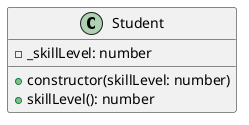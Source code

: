 @startuml
class Student {
    - _skillLevel: number

    + constructor(skillLevel: number)
    + skillLevel(): number
}
@enduml